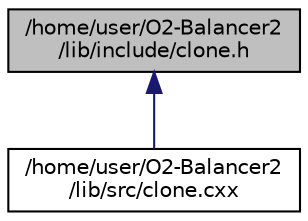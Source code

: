 digraph "/home/user/O2-Balancer2/lib/include/clone.h"
{
  edge [fontname="Helvetica",fontsize="10",labelfontname="Helvetica",labelfontsize="10"];
  node [fontname="Helvetica",fontsize="10",shape=record];
  Node2 [label="/home/user/O2-Balancer2\l/lib/include/clone.h",height=0.2,width=0.4,color="black", fillcolor="grey75", style="filled", fontcolor="black"];
  Node2 -> Node3 [dir="back",color="midnightblue",fontsize="10",style="solid",fontname="Helvetica"];
  Node3 [label="/home/user/O2-Balancer2\l/lib/src/clone.cxx",height=0.2,width=0.4,color="black", fillcolor="white", style="filled",URL="$clone_8cxx.html"];
}
